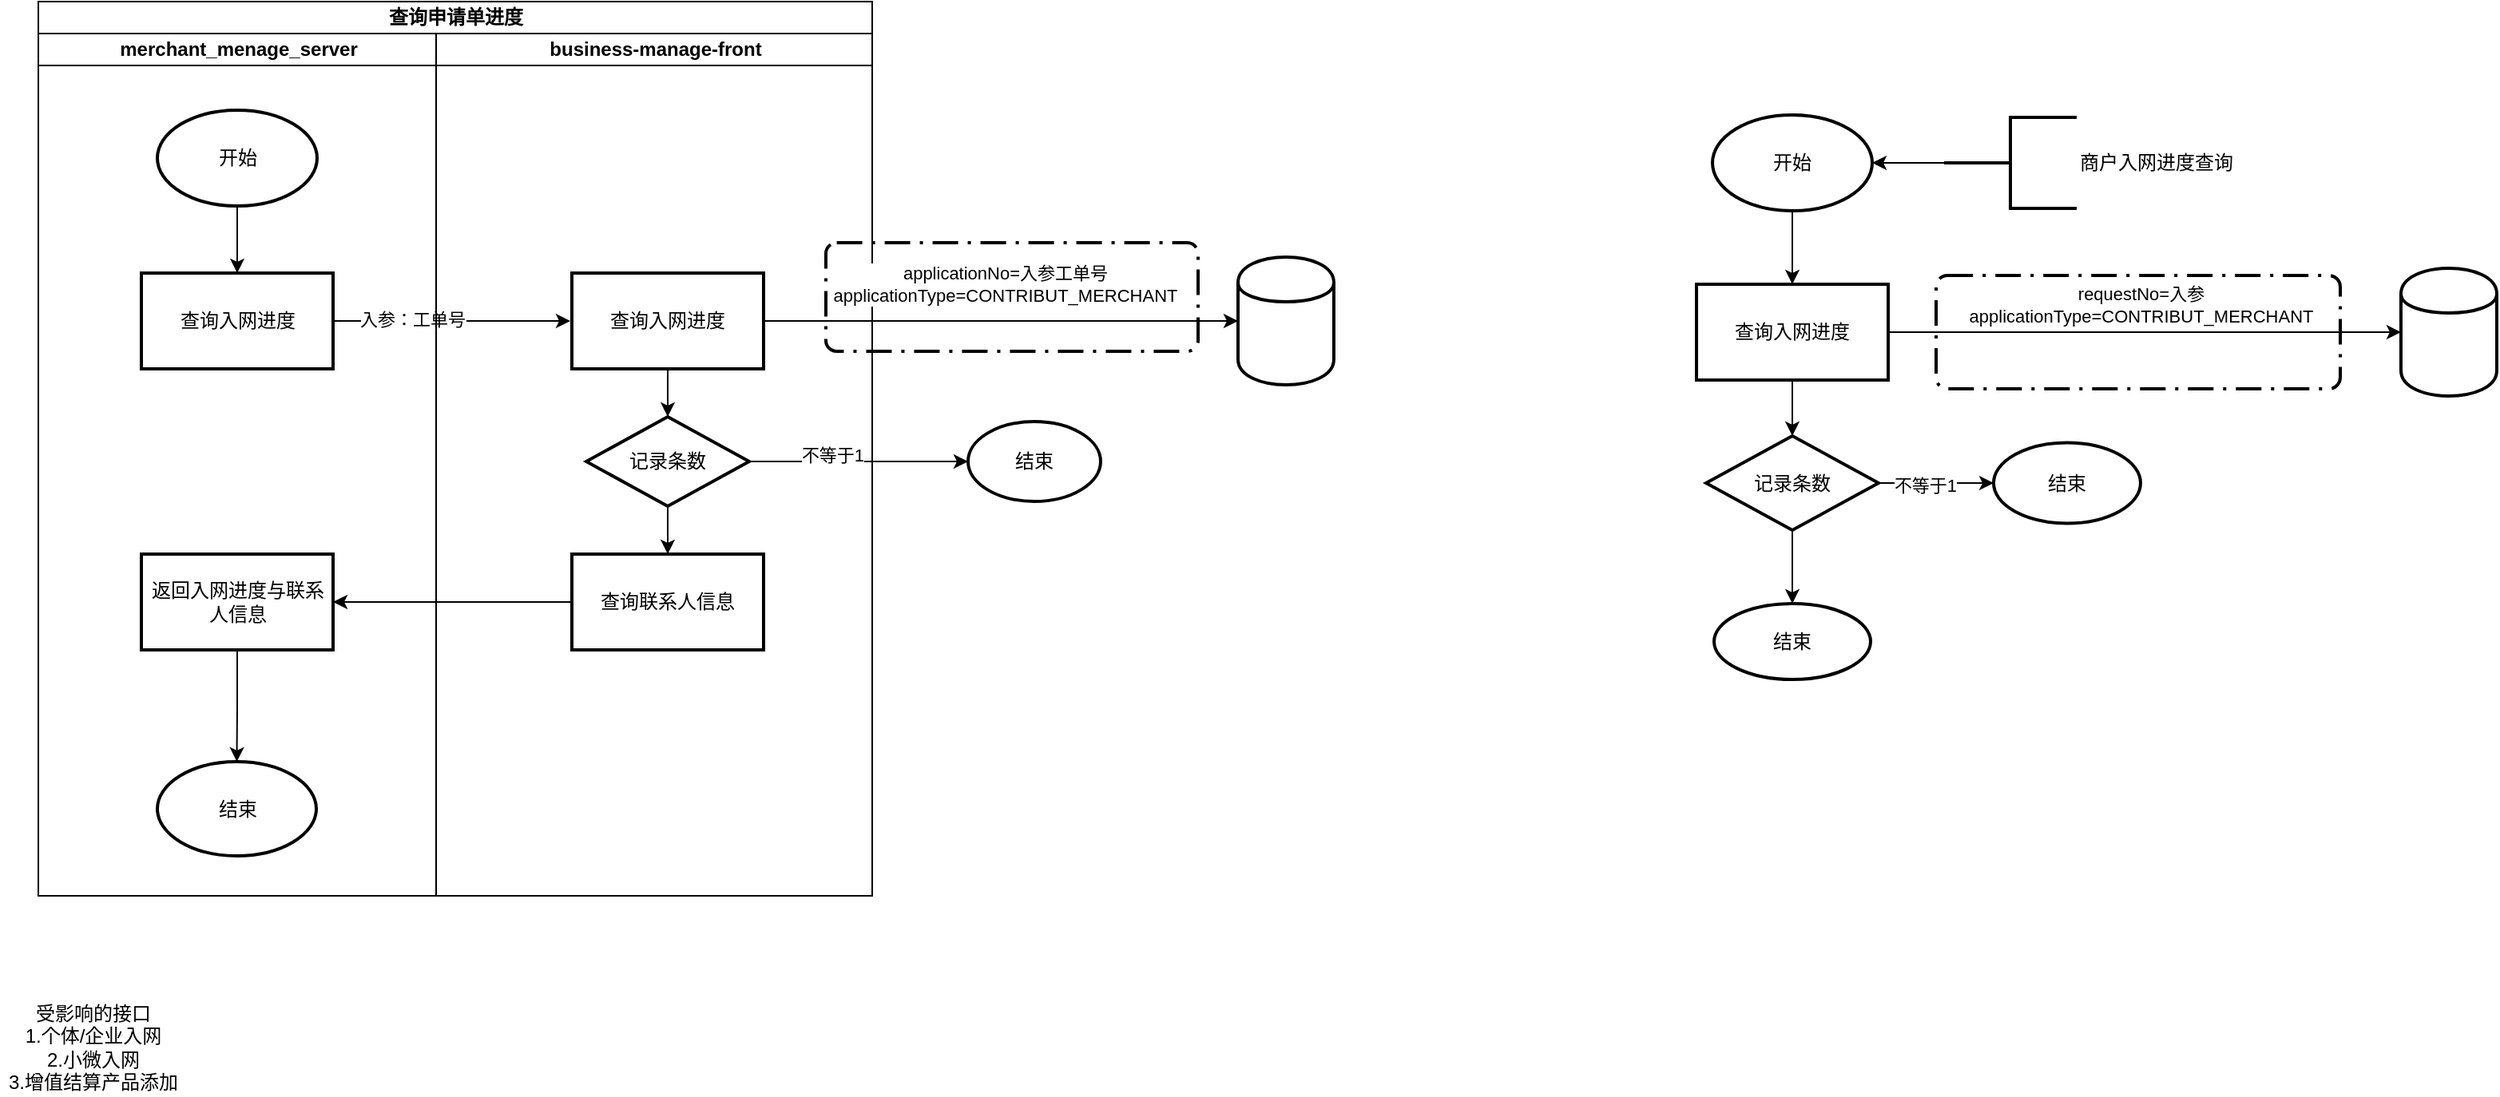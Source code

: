 <mxfile version="13.10.8" type="github" pages="2">
  <diagram name="入网进度查询" id="74e2e168-ea6b-b213-b513-2b3c1d86103e">
    <mxGraphModel dx="807" dy="1366" grid="0" gridSize="10" guides="1" tooltips="1" connect="1" arrows="1" fold="1" page="1" pageScale="1" pageWidth="1100" pageHeight="850" background="#ffffff" math="0" shadow="0">
      <root>
        <mxCell id="0" />
        <mxCell id="1" parent="0" />
        <mxCell id="KllGeDsj4ACoy9Njbnt4-57" value="" style="rounded=1;arcSize=10;dashed=1;strokeColor=#000000;fillColor=none;gradientColor=none;dashPattern=8 3 1 3;strokeWidth=2;" vertex="1" parent="1">
          <mxGeometry x="1368" y="151.5" width="253" height="71" as="geometry" />
        </mxCell>
        <mxCell id="KllGeDsj4ACoy9Njbnt4-54" value="" style="rounded=1;arcSize=10;dashed=1;strokeColor=#000000;fillColor=none;gradientColor=none;dashPattern=8 3 1 3;strokeWidth=2;" vertex="1" parent="1">
          <mxGeometry x="673" y="131" width="233" height="68" as="geometry" />
        </mxCell>
        <mxCell id="KllGeDsj4ACoy9Njbnt4-1" value="查询申请单进度" style="swimlane;html=1;childLayout=stackLayout;resizeParent=1;resizeParentMax=0;startSize=20;" vertex="1" parent="1">
          <mxGeometry x="180" y="-20" width="522" height="560" as="geometry" />
        </mxCell>
        <mxCell id="KllGeDsj4ACoy9Njbnt4-2" value="merchant_menage_server" style="swimlane;html=1;startSize=20;" vertex="1" parent="KllGeDsj4ACoy9Njbnt4-1">
          <mxGeometry y="20" width="249" height="540" as="geometry">
            <mxRectangle y="20" width="30" height="460" as="alternateBounds" />
          </mxGeometry>
        </mxCell>
        <mxCell id="KllGeDsj4ACoy9Njbnt4-6" value="开始" style="strokeWidth=2;html=1;shape=mxgraph.flowchart.start_1;whiteSpace=wrap;" vertex="1" parent="KllGeDsj4ACoy9Njbnt4-2">
          <mxGeometry x="74.5" y="48" width="100" height="60" as="geometry" />
        </mxCell>
        <mxCell id="KllGeDsj4ACoy9Njbnt4-7" value="查询入网进度" style="whiteSpace=wrap;html=1;strokeWidth=2;" vertex="1" parent="KllGeDsj4ACoy9Njbnt4-2">
          <mxGeometry x="64.5" y="150" width="120" height="60" as="geometry" />
        </mxCell>
        <mxCell id="KllGeDsj4ACoy9Njbnt4-8" value="" style="edgeStyle=orthogonalEdgeStyle;rounded=0;orthogonalLoop=1;jettySize=auto;html=1;" edge="1" parent="KllGeDsj4ACoy9Njbnt4-2" source="KllGeDsj4ACoy9Njbnt4-6" target="KllGeDsj4ACoy9Njbnt4-7">
          <mxGeometry relative="1" as="geometry" />
        </mxCell>
        <mxCell id="KllGeDsj4ACoy9Njbnt4-29" value="返回入网进度与联系人信息" style="whiteSpace=wrap;html=1;strokeWidth=2;" vertex="1" parent="KllGeDsj4ACoy9Njbnt4-2">
          <mxGeometry x="64.5" y="326" width="120" height="60" as="geometry" />
        </mxCell>
        <mxCell id="KllGeDsj4ACoy9Njbnt4-31" value="结束" style="ellipse;whiteSpace=wrap;html=1;strokeWidth=2;" vertex="1" parent="KllGeDsj4ACoy9Njbnt4-2">
          <mxGeometry x="74.5" y="456" width="99.5" height="59" as="geometry" />
        </mxCell>
        <mxCell id="KllGeDsj4ACoy9Njbnt4-32" value="" style="edgeStyle=orthogonalEdgeStyle;rounded=0;orthogonalLoop=1;jettySize=auto;html=1;" edge="1" parent="KllGeDsj4ACoy9Njbnt4-2" source="KllGeDsj4ACoy9Njbnt4-29" target="KllGeDsj4ACoy9Njbnt4-31">
          <mxGeometry relative="1" as="geometry" />
        </mxCell>
        <mxCell id="KllGeDsj4ACoy9Njbnt4-10" value="" style="edgeStyle=orthogonalEdgeStyle;rounded=0;orthogonalLoop=1;jettySize=auto;html=1;entryX=0.5;entryY=1;entryDx=0;entryDy=0;entryPerimeter=0;" edge="1" parent="KllGeDsj4ACoy9Njbnt4-1" source="KllGeDsj4ACoy9Njbnt4-7">
          <mxGeometry relative="1" as="geometry">
            <mxPoint x="333" y="200" as="targetPoint" />
          </mxGeometry>
        </mxCell>
        <mxCell id="KllGeDsj4ACoy9Njbnt4-11" value="入参：工单号" style="edgeLabel;html=1;align=center;verticalAlign=middle;resizable=0;points=[];" vertex="1" connectable="0" parent="KllGeDsj4ACoy9Njbnt4-10">
          <mxGeometry x="-0.348" y="1" relative="1" as="geometry">
            <mxPoint x="1" as="offset" />
          </mxGeometry>
        </mxCell>
        <mxCell id="KllGeDsj4ACoy9Njbnt4-3" value="business-manage-front" style="swimlane;html=1;startSize=20;" vertex="1" parent="KllGeDsj4ACoy9Njbnt4-1">
          <mxGeometry x="249" y="20" width="273" height="540" as="geometry" />
        </mxCell>
        <mxCell id="KllGeDsj4ACoy9Njbnt4-21" value="查询入网进度" style="whiteSpace=wrap;html=1;strokeWidth=2;" vertex="1" parent="KllGeDsj4ACoy9Njbnt4-3">
          <mxGeometry x="85" y="150" width="120" height="60" as="geometry" />
        </mxCell>
        <mxCell id="KllGeDsj4ACoy9Njbnt4-22" value="记录条数" style="rhombus;whiteSpace=wrap;html=1;strokeWidth=2;" vertex="1" parent="KllGeDsj4ACoy9Njbnt4-3">
          <mxGeometry x="94" y="240" width="102" height="56" as="geometry" />
        </mxCell>
        <mxCell id="KllGeDsj4ACoy9Njbnt4-23" value="" style="edgeStyle=orthogonalEdgeStyle;rounded=0;orthogonalLoop=1;jettySize=auto;html=1;" edge="1" parent="KllGeDsj4ACoy9Njbnt4-3" source="KllGeDsj4ACoy9Njbnt4-21" target="KllGeDsj4ACoy9Njbnt4-22">
          <mxGeometry relative="1" as="geometry" />
        </mxCell>
        <mxCell id="KllGeDsj4ACoy9Njbnt4-27" value="查询联系人信息" style="whiteSpace=wrap;html=1;strokeWidth=2;" vertex="1" parent="KllGeDsj4ACoy9Njbnt4-3">
          <mxGeometry x="85" y="326" width="120" height="60" as="geometry" />
        </mxCell>
        <mxCell id="KllGeDsj4ACoy9Njbnt4-28" value="" style="edgeStyle=orthogonalEdgeStyle;rounded=0;orthogonalLoop=1;jettySize=auto;html=1;" edge="1" parent="KllGeDsj4ACoy9Njbnt4-3" source="KllGeDsj4ACoy9Njbnt4-22" target="KllGeDsj4ACoy9Njbnt4-27">
          <mxGeometry relative="1" as="geometry" />
        </mxCell>
        <mxCell id="KllGeDsj4ACoy9Njbnt4-30" value="" style="edgeStyle=orthogonalEdgeStyle;rounded=0;orthogonalLoop=1;jettySize=auto;html=1;" edge="1" parent="KllGeDsj4ACoy9Njbnt4-1" source="KllGeDsj4ACoy9Njbnt4-27" target="KllGeDsj4ACoy9Njbnt4-29">
          <mxGeometry relative="1" as="geometry" />
        </mxCell>
        <mxCell id="KllGeDsj4ACoy9Njbnt4-13" value="" style="shape=cylinder;whiteSpace=wrap;html=1;boundedLbl=1;backgroundOutline=1;strokeWidth=2;" vertex="1" parent="1">
          <mxGeometry x="931" y="140" width="60" height="80" as="geometry" />
        </mxCell>
        <mxCell id="KllGeDsj4ACoy9Njbnt4-24" value="结束" style="ellipse;whiteSpace=wrap;html=1;strokeWidth=2;" vertex="1" parent="1">
          <mxGeometry x="762" y="243" width="83" height="50" as="geometry" />
        </mxCell>
        <mxCell id="KllGeDsj4ACoy9Njbnt4-25" value="" style="edgeStyle=orthogonalEdgeStyle;rounded=0;orthogonalLoop=1;jettySize=auto;html=1;" edge="1" parent="1" source="KllGeDsj4ACoy9Njbnt4-22" target="KllGeDsj4ACoy9Njbnt4-24">
          <mxGeometry relative="1" as="geometry" />
        </mxCell>
        <mxCell id="KllGeDsj4ACoy9Njbnt4-26" value="不等于1" style="edgeLabel;html=1;align=center;verticalAlign=middle;resizable=0;points=[];" vertex="1" connectable="0" parent="KllGeDsj4ACoy9Njbnt4-25">
          <mxGeometry x="-0.241" y="4" relative="1" as="geometry">
            <mxPoint as="offset" />
          </mxGeometry>
        </mxCell>
        <mxCell id="KllGeDsj4ACoy9Njbnt4-38" value="" style="edgeStyle=orthogonalEdgeStyle;rounded=0;orthogonalLoop=1;jettySize=auto;html=1;" edge="1" parent="1" source="KllGeDsj4ACoy9Njbnt4-33" target="KllGeDsj4ACoy9Njbnt4-37">
          <mxGeometry relative="1" as="geometry" />
        </mxCell>
        <mxCell id="KllGeDsj4ACoy9Njbnt4-33" value="开始" style="strokeWidth=2;html=1;shape=mxgraph.flowchart.start_1;whiteSpace=wrap;" vertex="1" parent="1">
          <mxGeometry x="1228" y="51" width="100" height="60" as="geometry" />
        </mxCell>
        <mxCell id="KllGeDsj4ACoy9Njbnt4-36" style="edgeStyle=orthogonalEdgeStyle;rounded=0;orthogonalLoop=1;jettySize=auto;html=1;exitX=0;exitY=0.5;exitDx=0;exitDy=0;exitPerimeter=0;" edge="1" parent="1" source="KllGeDsj4ACoy9Njbnt4-35" target="KllGeDsj4ACoy9Njbnt4-33">
          <mxGeometry relative="1" as="geometry" />
        </mxCell>
        <mxCell id="KllGeDsj4ACoy9Njbnt4-35" value="商户入网进度查询" style="strokeWidth=2;html=1;shape=mxgraph.flowchart.annotation_2;align=left;labelPosition=right;pointerEvents=1;" vertex="1" parent="1">
          <mxGeometry x="1373" y="52.5" width="83" height="57" as="geometry" />
        </mxCell>
        <mxCell id="KllGeDsj4ACoy9Njbnt4-40" value="" style="edgeStyle=orthogonalEdgeStyle;rounded=0;orthogonalLoop=1;jettySize=auto;html=1;" edge="1" parent="1" source="KllGeDsj4ACoy9Njbnt4-37" target="KllGeDsj4ACoy9Njbnt4-39">
          <mxGeometry relative="1" as="geometry" />
        </mxCell>
        <mxCell id="KllGeDsj4ACoy9Njbnt4-41" value="requestNo=入参&lt;br&gt;applicationType=CONTRIBUT_MERCHANT" style="edgeLabel;html=1;align=center;verticalAlign=middle;resizable=0;points=[];" vertex="1" connectable="0" parent="KllGeDsj4ACoy9Njbnt4-40">
          <mxGeometry x="-0.036" y="2" relative="1" as="geometry">
            <mxPoint x="3" y="-15" as="offset" />
          </mxGeometry>
        </mxCell>
        <mxCell id="KllGeDsj4ACoy9Njbnt4-43" value="" style="edgeStyle=orthogonalEdgeStyle;rounded=0;orthogonalLoop=1;jettySize=auto;html=1;" edge="1" parent="1" source="KllGeDsj4ACoy9Njbnt4-37" target="KllGeDsj4ACoy9Njbnt4-42">
          <mxGeometry relative="1" as="geometry" />
        </mxCell>
        <mxCell id="KllGeDsj4ACoy9Njbnt4-37" value="查询入网进度" style="whiteSpace=wrap;html=1;strokeWidth=2;" vertex="1" parent="1">
          <mxGeometry x="1218" y="157" width="120" height="60" as="geometry" />
        </mxCell>
        <mxCell id="KllGeDsj4ACoy9Njbnt4-39" value="" style="shape=cylinder;whiteSpace=wrap;html=1;boundedLbl=1;backgroundOutline=1;strokeWidth=2;" vertex="1" parent="1">
          <mxGeometry x="1659" y="147" width="60" height="80" as="geometry" />
        </mxCell>
        <mxCell id="KllGeDsj4ACoy9Njbnt4-45" value="" style="edgeStyle=orthogonalEdgeStyle;rounded=0;orthogonalLoop=1;jettySize=auto;html=1;" edge="1" parent="1" source="KllGeDsj4ACoy9Njbnt4-42" target="KllGeDsj4ACoy9Njbnt4-44">
          <mxGeometry relative="1" as="geometry" />
        </mxCell>
        <mxCell id="KllGeDsj4ACoy9Njbnt4-46" value="不等于1" style="edgeLabel;html=1;align=center;verticalAlign=middle;resizable=0;points=[];" vertex="1" connectable="0" parent="KllGeDsj4ACoy9Njbnt4-45">
          <mxGeometry x="-0.196" relative="1" as="geometry">
            <mxPoint y="1" as="offset" />
          </mxGeometry>
        </mxCell>
        <mxCell id="KllGeDsj4ACoy9Njbnt4-48" value="" style="edgeStyle=orthogonalEdgeStyle;rounded=0;orthogonalLoop=1;jettySize=auto;html=1;" edge="1" parent="1" source="KllGeDsj4ACoy9Njbnt4-42" target="KllGeDsj4ACoy9Njbnt4-47">
          <mxGeometry relative="1" as="geometry" />
        </mxCell>
        <mxCell id="KllGeDsj4ACoy9Njbnt4-42" value="记录条数" style="rhombus;whiteSpace=wrap;html=1;strokeWidth=2;" vertex="1" parent="1">
          <mxGeometry x="1224" y="252" width="108" height="59" as="geometry" />
        </mxCell>
        <mxCell id="KllGeDsj4ACoy9Njbnt4-44" value="结束" style="ellipse;whiteSpace=wrap;html=1;strokeWidth=2;" vertex="1" parent="1">
          <mxGeometry x="1404" y="256.25" width="92" height="50.5" as="geometry" />
        </mxCell>
        <mxCell id="KllGeDsj4ACoy9Njbnt4-47" value="结束" style="ellipse;whiteSpace=wrap;html=1;strokeWidth=2;" vertex="1" parent="1">
          <mxGeometry x="1229" y="357" width="98" height="47.5" as="geometry" />
        </mxCell>
        <mxCell id="KllGeDsj4ACoy9Njbnt4-50" value="" style="edgeStyle=orthogonalEdgeStyle;rounded=0;orthogonalLoop=1;jettySize=auto;html=1;" edge="1" parent="1" source="KllGeDsj4ACoy9Njbnt4-21" target="KllGeDsj4ACoy9Njbnt4-13">
          <mxGeometry relative="1" as="geometry">
            <mxPoint x="754" y="176.5" as="sourcePoint" />
            <mxPoint x="845" y="176.5" as="targetPoint" />
          </mxGeometry>
        </mxCell>
        <mxCell id="KllGeDsj4ACoy9Njbnt4-51" value="applicationNo=入参工单号&lt;br&gt;applicationType=CONTRIBUT_MERCHANT" style="edgeLabel;html=1;align=center;verticalAlign=middle;resizable=0;points=[];" vertex="1" connectable="0" parent="KllGeDsj4ACoy9Njbnt4-50">
          <mxGeometry x="-0.211" y="2" relative="1" as="geometry">
            <mxPoint x="34" y="-21" as="offset" />
          </mxGeometry>
        </mxCell>
        <mxCell id="fMS4gSivEa_syARtIWrU-1" value="受影响的接口&lt;br&gt;1.个体/企业入网&lt;br&gt;2.小微入网&lt;br&gt;3.增值结算产品添加&lt;br&gt;" style="text;html=1;align=center;verticalAlign=middle;resizable=0;points=[];autosize=1;" vertex="1" parent="1">
          <mxGeometry x="156" y="605" width="116" height="60" as="geometry" />
        </mxCell>
      </root>
    </mxGraphModel>
  </diagram>
  <diagram id="xMQZjuHvh5yQaUtxyoXN" name="协议&amp;电子签章">
    <mxGraphModel dx="807" dy="516" grid="0" gridSize="10" guides="1" tooltips="1" connect="1" arrows="1" fold="1" page="1" pageScale="1" pageWidth="827" pageHeight="1169" math="0" shadow="0">
      <root>
        <mxCell id="6D580EjlVo4oe9tn3Bij-0" />
        <mxCell id="6D580EjlVo4oe9tn3Bij-1" parent="6D580EjlVo4oe9tn3Bij-0" />
        <mxCell id="YNEcawaOifFSc9qhL8P--29" value="" style="rounded=1;arcSize=10;dashed=1;strokeColor=#000000;fillColor=none;gradientColor=none;dashPattern=8 3 1 3;strokeWidth=2;" vertex="1" parent="6D580EjlVo4oe9tn3Bij-1">
          <mxGeometry x="402.5" y="720" width="185" height="90" as="geometry" />
        </mxCell>
        <mxCell id="YNEcawaOifFSc9qhL8P--0" value="表单新增协议模块：&lt;br&gt;企业/个体入网单&lt;br&gt;saas入网单" style="strokeWidth=2;html=1;shape=mxgraph.flowchart.annotation_1;align=left;pointerEvents=1;" vertex="1" parent="6D580EjlVo4oe9tn3Bij-1">
          <mxGeometry x="170" y="60" width="50" height="100" as="geometry" />
        </mxCell>
        <mxCell id="YNEcawaOifFSc9qhL8P--2" value="切换流程对应服务：&lt;br&gt;企业/个体流程模型&lt;br&gt;saas流程模型" style="strokeWidth=2;html=1;shape=mxgraph.flowchart.annotation_1;align=left;pointerEvents=1;" vertex="1" parent="6D580EjlVo4oe9tn3Bij-1">
          <mxGeometry x="364" y="60" width="50" height="100" as="geometry" />
        </mxCell>
        <mxCell id="YNEcawaOifFSc9qhL8P--3" value="表单改动" style="text;html=1;align=center;verticalAlign=middle;resizable=0;points=[];autosize=1;" vertex="1" parent="6D580EjlVo4oe9tn3Bij-1">
          <mxGeometry x="165" y="20" width="60" height="20" as="geometry" />
        </mxCell>
        <mxCell id="YNEcawaOifFSc9qhL8P--4" value="流程模型改动" style="text;html=1;align=center;verticalAlign=middle;resizable=0;points=[];autosize=1;" vertex="1" parent="6D580EjlVo4oe9tn3Bij-1">
          <mxGeometry x="360" y="20" width="90" height="20" as="geometry" />
        </mxCell>
        <mxCell id="YNEcawaOifFSc9qhL8P--6" value="签章流程" style="swimlane;html=1;childLayout=stackLayout;resizeParent=1;resizeParentMax=0;startSize=20;" vertex="1" parent="6D580EjlVo4oe9tn3Bij-1">
          <mxGeometry x="165" y="250" width="640" height="830" as="geometry" />
        </mxCell>
        <mxCell id="YNEcawaOifFSc9qhL8P--7" value="流程魔方" style="swimlane;html=1;startSize=20;" vertex="1" parent="YNEcawaOifFSc9qhL8P--6">
          <mxGeometry y="20" width="220" height="810" as="geometry" />
        </mxCell>
        <mxCell id="YNEcawaOifFSc9qhL8P--10" value="提交" style="strokeWidth=2;html=1;shape=mxgraph.flowchart.start_1;whiteSpace=wrap;" vertex="1" parent="YNEcawaOifFSc9qhL8P--7">
          <mxGeometry x="60" y="40" width="100" height="60" as="geometry" />
        </mxCell>
        <mxCell id="YNEcawaOifFSc9qhL8P--8" value="业务管理系统" style="swimlane;html=1;startSize=20;" vertex="1" parent="YNEcawaOifFSc9qhL8P--6">
          <mxGeometry x="220" y="20" width="220" height="810" as="geometry" />
        </mxCell>
        <mxCell id="YNEcawaOifFSc9qhL8P--11" value="生成协议" style="whiteSpace=wrap;html=1;strokeWidth=2;" vertex="1" parent="YNEcawaOifFSc9qhL8P--8">
          <mxGeometry x="50" y="40" width="120" height="60" as="geometry" />
        </mxCell>
        <mxCell id="YNEcawaOifFSc9qhL8P--9" value="入网子系统" style="swimlane;html=1;startSize=20;" vertex="1" parent="YNEcawaOifFSc9qhL8P--6">
          <mxGeometry x="440" y="20" width="200" height="810" as="geometry" />
        </mxCell>
        <mxCell id="YNEcawaOifFSc9qhL8P--12" value="" style="edgeStyle=orthogonalEdgeStyle;rounded=0;orthogonalLoop=1;jettySize=auto;html=1;" edge="1" parent="YNEcawaOifFSc9qhL8P--6" source="YNEcawaOifFSc9qhL8P--10" target="YNEcawaOifFSc9qhL8P--11">
          <mxGeometry relative="1" as="geometry" />
        </mxCell>
        <mxCell id="YNEcawaOifFSc9qhL8P--16" value="" style="edgeStyle=orthogonalEdgeStyle;rounded=0;orthogonalLoop=1;jettySize=auto;html=1;" edge="1" parent="6D580EjlVo4oe9tn3Bij-1" source="YNEcawaOifFSc9qhL8P--13" target="YNEcawaOifFSc9qhL8P--15">
          <mxGeometry relative="1" as="geometry" />
        </mxCell>
        <mxCell id="YNEcawaOifFSc9qhL8P--13" value="发起电子签章" style="whiteSpace=wrap;html=1;strokeWidth=2;" vertex="1" parent="6D580EjlVo4oe9tn3Bij-1">
          <mxGeometry x="435" y="450" width="120" height="60" as="geometry" />
        </mxCell>
        <mxCell id="YNEcawaOifFSc9qhL8P--14" value="" style="edgeStyle=orthogonalEdgeStyle;rounded=0;orthogonalLoop=1;jettySize=auto;html=1;" edge="1" parent="6D580EjlVo4oe9tn3Bij-1" source="YNEcawaOifFSc9qhL8P--11" target="YNEcawaOifFSc9qhL8P--13">
          <mxGeometry relative="1" as="geometry" />
        </mxCell>
        <mxCell id="YNEcawaOifFSc9qhL8P--18" value="" style="edgeStyle=orthogonalEdgeStyle;rounded=0;orthogonalLoop=1;jettySize=auto;html=1;" edge="1" parent="6D580EjlVo4oe9tn3Bij-1" source="YNEcawaOifFSc9qhL8P--15" target="YNEcawaOifFSc9qhL8P--17">
          <mxGeometry relative="1" as="geometry" />
        </mxCell>
        <mxCell id="YNEcawaOifFSc9qhL8P--15" value="签章操作" style="whiteSpace=wrap;html=1;strokeWidth=2;" vertex="1" parent="6D580EjlVo4oe9tn3Bij-1">
          <mxGeometry x="635" y="450" width="120" height="60" as="geometry" />
        </mxCell>
        <mxCell id="YNEcawaOifFSc9qhL8P--20" value="" style="edgeStyle=orthogonalEdgeStyle;rounded=0;orthogonalLoop=1;jettySize=auto;html=1;" edge="1" parent="6D580EjlVo4oe9tn3Bij-1" source="YNEcawaOifFSc9qhL8P--17" target="YNEcawaOifFSc9qhL8P--19">
          <mxGeometry relative="1" as="geometry" />
        </mxCell>
        <mxCell id="YNEcawaOifFSc9qhL8P--17" value="签章完成并回调" style="whiteSpace=wrap;html=1;strokeWidth=2;" vertex="1" parent="6D580EjlVo4oe9tn3Bij-1">
          <mxGeometry x="635" y="590" width="120" height="60" as="geometry" />
        </mxCell>
        <mxCell id="YNEcawaOifFSc9qhL8P--22" value="" style="edgeStyle=orthogonalEdgeStyle;rounded=0;orthogonalLoop=1;jettySize=auto;html=1;" edge="1" parent="6D580EjlVo4oe9tn3Bij-1" source="YNEcawaOifFSc9qhL8P--19" target="YNEcawaOifFSc9qhL8P--21">
          <mxGeometry relative="1" as="geometry" />
        </mxCell>
        <mxCell id="YNEcawaOifFSc9qhL8P--19" value="接受签章回调" style="whiteSpace=wrap;html=1;strokeWidth=2;" vertex="1" parent="6D580EjlVo4oe9tn3Bij-1">
          <mxGeometry x="435" y="590" width="120" height="60" as="geometry" />
        </mxCell>
        <mxCell id="YNEcawaOifFSc9qhL8P--24" value="" style="edgeStyle=orthogonalEdgeStyle;rounded=0;orthogonalLoop=1;jettySize=auto;html=1;" edge="1" parent="6D580EjlVo4oe9tn3Bij-1" source="YNEcawaOifFSc9qhL8P--21" target="YNEcawaOifFSc9qhL8P--23">
          <mxGeometry relative="1" as="geometry" />
        </mxCell>
        <mxCell id="YNEcawaOifFSc9qhL8P--21" value="组装已签章协议信息。添加授权协议与出款说明" style="whiteSpace=wrap;html=1;strokeWidth=2;" vertex="1" parent="6D580EjlVo4oe9tn3Bij-1">
          <mxGeometry x="435" y="730" width="120" height="60" as="geometry" />
        </mxCell>
        <mxCell id="YNEcawaOifFSc9qhL8P--26" value="" style="edgeStyle=orthogonalEdgeStyle;rounded=0;orthogonalLoop=1;jettySize=auto;html=1;" edge="1" parent="6D580EjlVo4oe9tn3Bij-1" source="YNEcawaOifFSc9qhL8P--23" target="YNEcawaOifFSc9qhL8P--25">
          <mxGeometry relative="1" as="geometry" />
        </mxCell>
        <mxCell id="YNEcawaOifFSc9qhL8P--23" value="唤醒工单" style="whiteSpace=wrap;html=1;strokeWidth=2;" vertex="1" parent="6D580EjlVo4oe9tn3Bij-1">
          <mxGeometry x="435" y="870" width="120" height="60" as="geometry" />
        </mxCell>
        <mxCell id="YNEcawaOifFSc9qhL8P--28" value="" style="edgeStyle=orthogonalEdgeStyle;rounded=0;orthogonalLoop=1;jettySize=auto;html=1;" edge="1" parent="6D580EjlVo4oe9tn3Bij-1" source="YNEcawaOifFSc9qhL8P--25" target="YNEcawaOifFSc9qhL8P--27">
          <mxGeometry relative="1" as="geometry" />
        </mxCell>
        <mxCell id="YNEcawaOifFSc9qhL8P--25" value="映射已签章协议到工单" style="whiteSpace=wrap;html=1;strokeWidth=2;" vertex="1" parent="6D580EjlVo4oe9tn3Bij-1">
          <mxGeometry x="235" y="870" width="120" height="60" as="geometry" />
        </mxCell>
        <mxCell id="YNEcawaOifFSc9qhL8P--27" value="结束" style="ellipse;whiteSpace=wrap;html=1;strokeWidth=2;" vertex="1" parent="6D580EjlVo4oe9tn3Bij-1">
          <mxGeometry x="247.5" y="990" width="95" height="50" as="geometry" />
        </mxCell>
      </root>
    </mxGraphModel>
  </diagram>
</mxfile>

